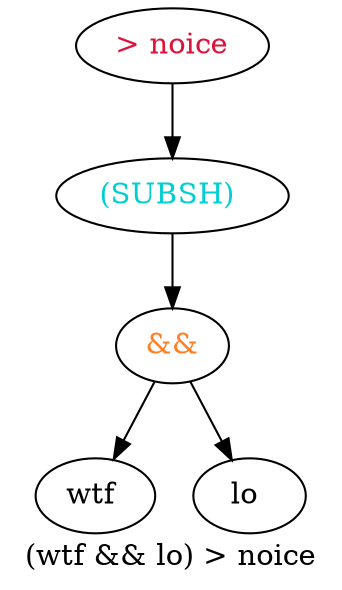 digraph yep {
	label="(wtf && lo) > noice"
	n0[fontcolor=crimson label="> noice"];
	n0 -> n1;
	n1[fontcolor=darkturquoise label="(SUBSH) "];
	n1 -> n3;
	n3[fontcolor=chocolate1 label="&&"];
	n3 -> n7;
	n3 -> n8;
	n7[label="wtf "];
	n8[label="lo "];
}

